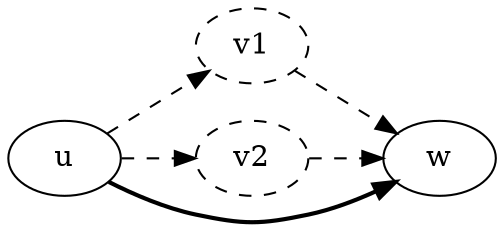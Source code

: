 digraph "bubble" {
graph [rankdir="LR"]
v1 [style="dashed"]
v2 [style="dashed"]
u -> v1 -> w [style="dashed"]
u -> v2 -> w [style="dashed"]
u -> w [style="bold"]
}
